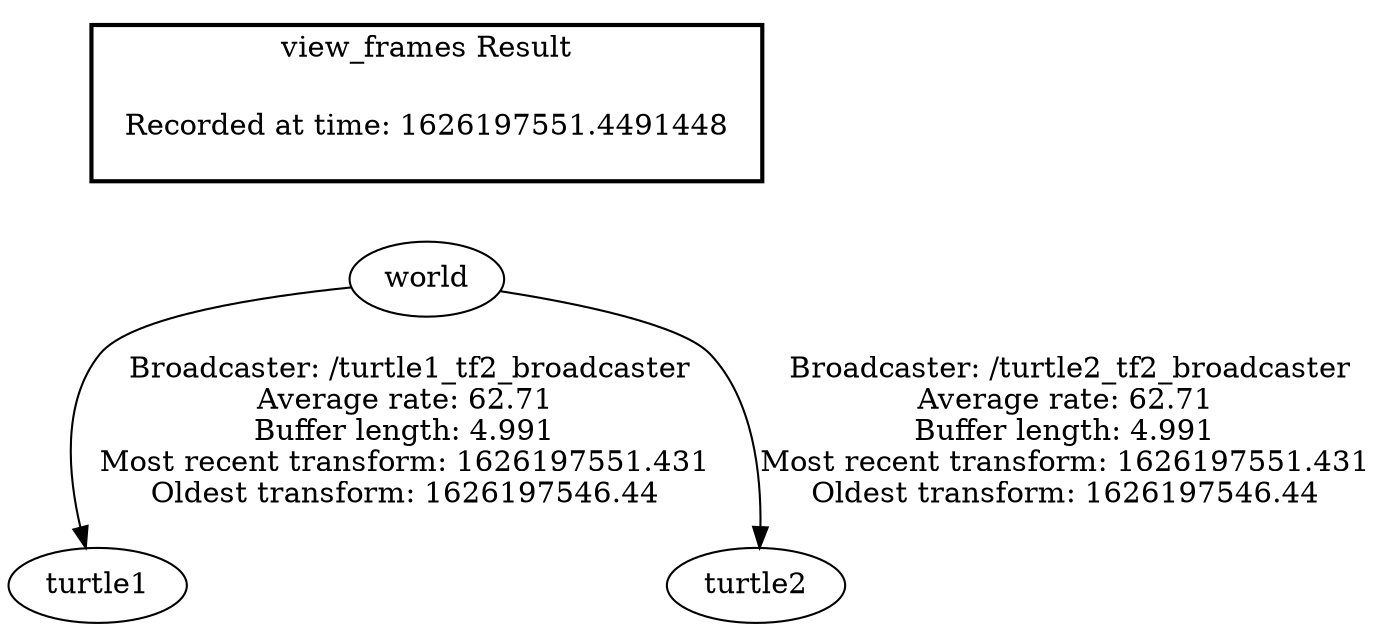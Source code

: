 digraph G {
"world" -> "turtle1"[label=" Broadcaster: /turtle1_tf2_broadcaster\nAverage rate: 62.71\nBuffer length: 4.991\nMost recent transform: 1626197551.431\nOldest transform: 1626197546.44\n"];
"world" -> "turtle2"[label=" Broadcaster: /turtle2_tf2_broadcaster\nAverage rate: 62.71\nBuffer length: 4.991\nMost recent transform: 1626197551.431\nOldest transform: 1626197546.44\n"];
edge [style=invis];
 subgraph cluster_legend { style=bold; color=black; label ="view_frames Result";
"Recorded at time: 1626197551.4491448"[ shape=plaintext ] ;
}->"world";
}